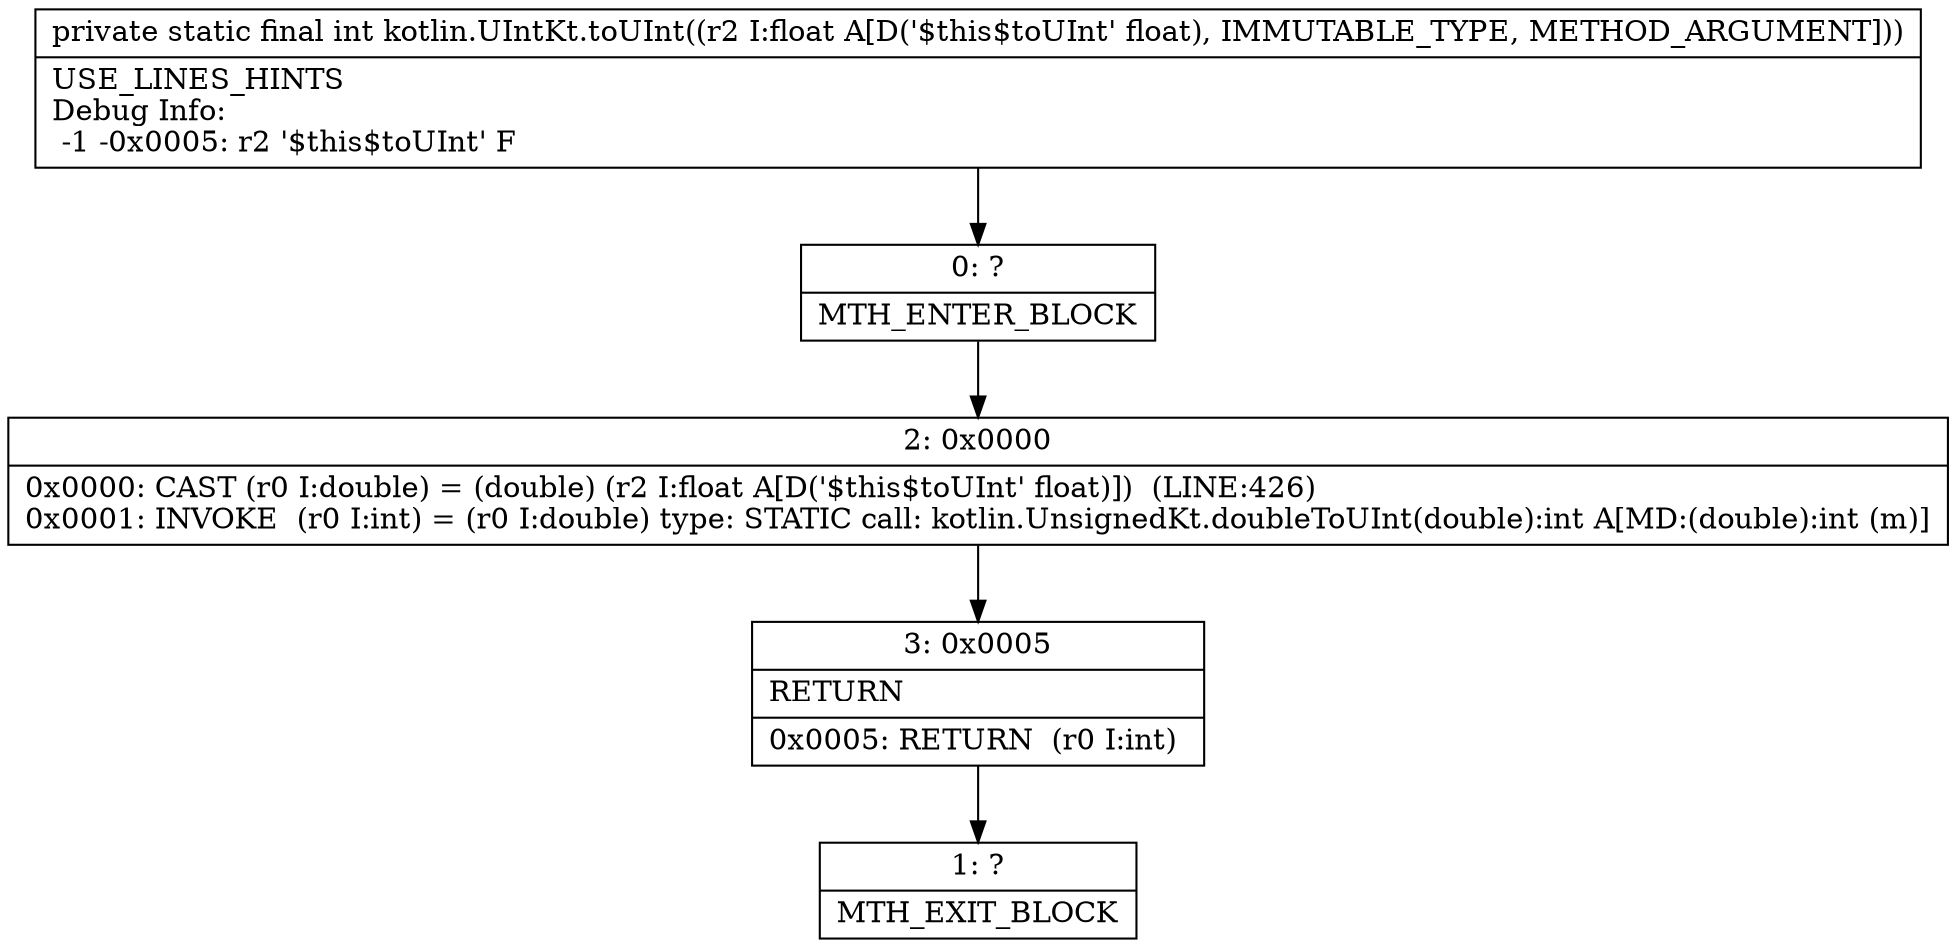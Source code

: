 digraph "CFG forkotlin.UIntKt.toUInt(F)I" {
Node_0 [shape=record,label="{0\:\ ?|MTH_ENTER_BLOCK\l}"];
Node_2 [shape=record,label="{2\:\ 0x0000|0x0000: CAST (r0 I:double) = (double) (r2 I:float A[D('$this$toUInt' float)])  (LINE:426)\l0x0001: INVOKE  (r0 I:int) = (r0 I:double) type: STATIC call: kotlin.UnsignedKt.doubleToUInt(double):int A[MD:(double):int (m)]\l}"];
Node_3 [shape=record,label="{3\:\ 0x0005|RETURN\l|0x0005: RETURN  (r0 I:int) \l}"];
Node_1 [shape=record,label="{1\:\ ?|MTH_EXIT_BLOCK\l}"];
MethodNode[shape=record,label="{private static final int kotlin.UIntKt.toUInt((r2 I:float A[D('$this$toUInt' float), IMMUTABLE_TYPE, METHOD_ARGUMENT]))  | USE_LINES_HINTS\lDebug Info:\l  \-1 \-0x0005: r2 '$this$toUInt' F\l}"];
MethodNode -> Node_0;Node_0 -> Node_2;
Node_2 -> Node_3;
Node_3 -> Node_1;
}


